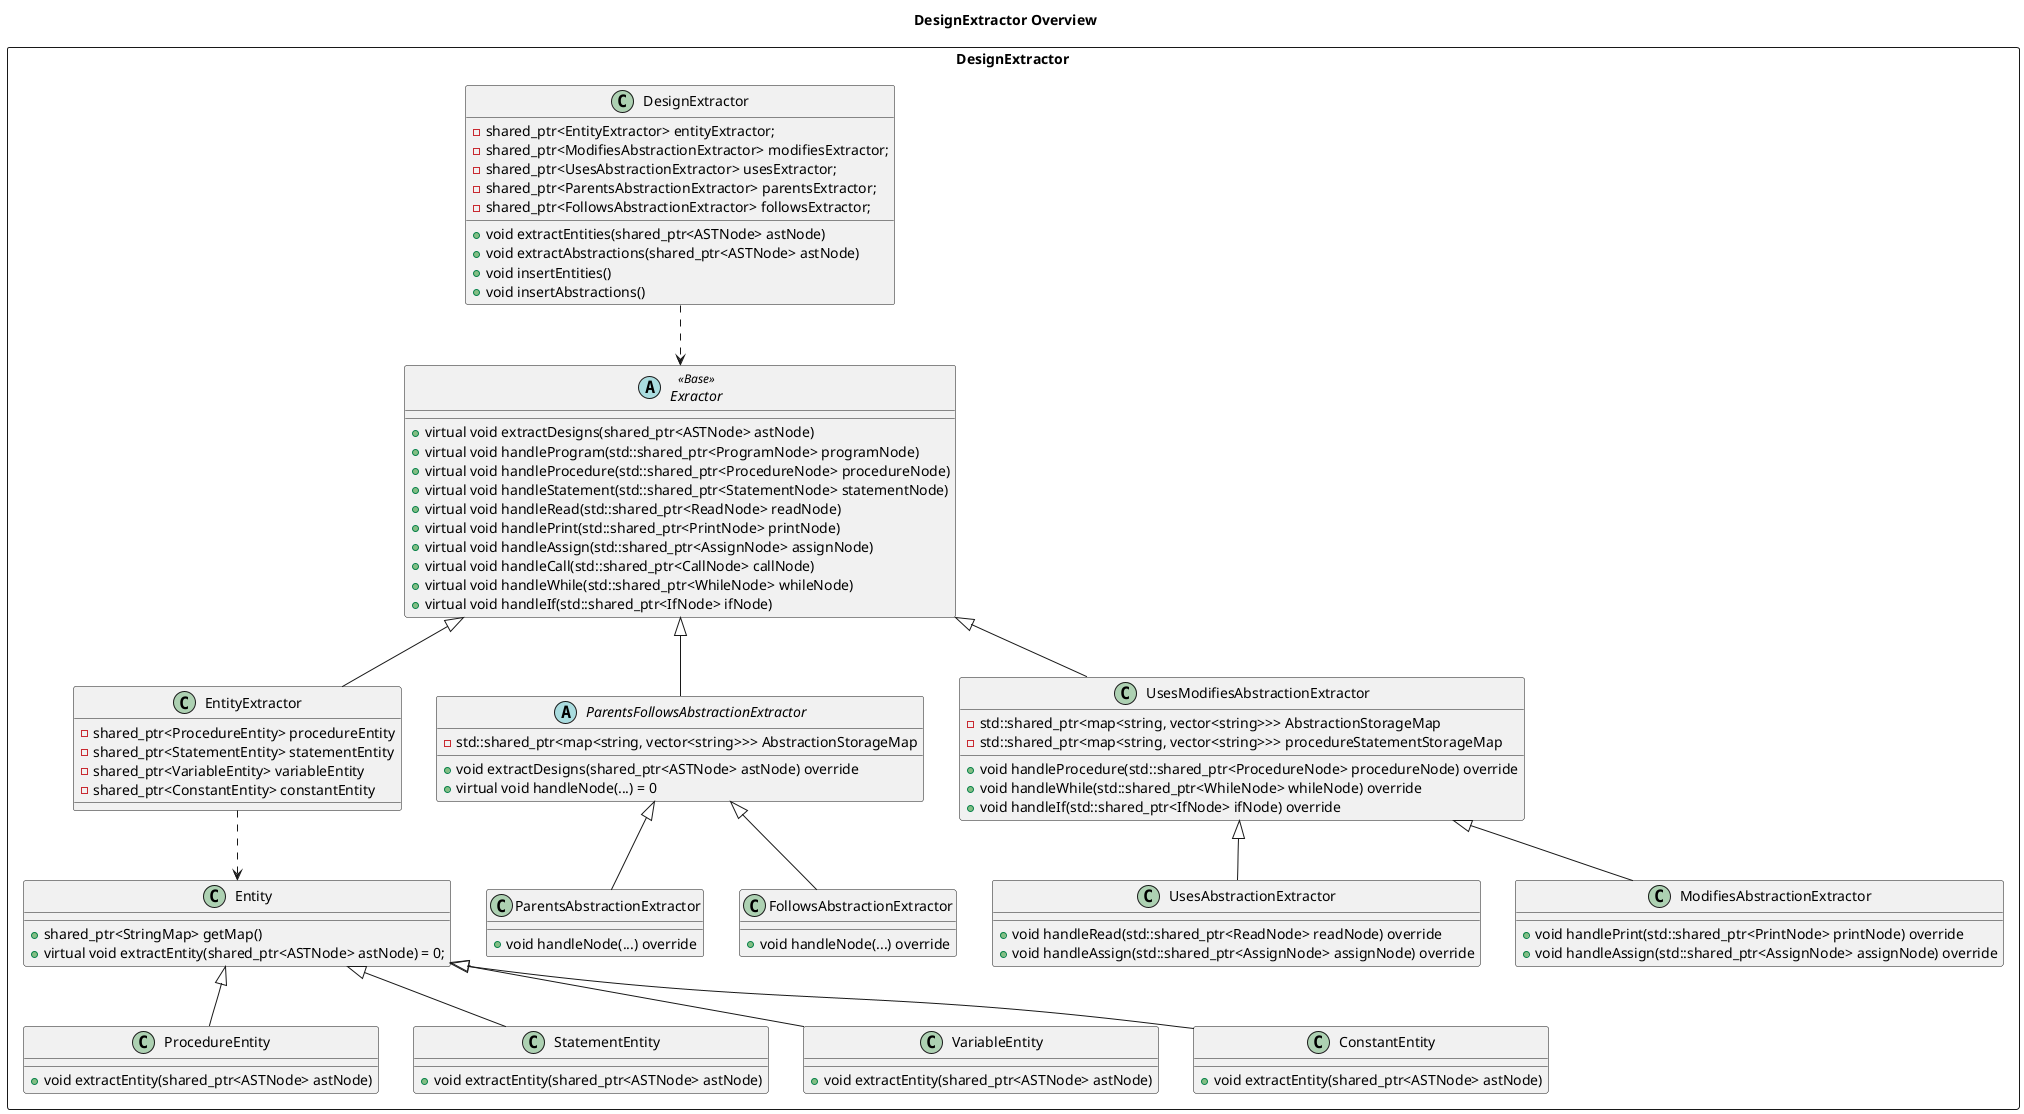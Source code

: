 @startuml

title DesignExtractor Overview

package DesignExtractor <<Rectangle>> {
    Class DesignExtractor {
        -shared_ptr<EntityExtractor> entityExtractor;
        -shared_ptr<ModifiesAbstractionExtractor> modifiesExtractor;
        -shared_ptr<UsesAbstractionExtractor> usesExtractor;
        -shared_ptr<ParentsAbstractionExtractor> parentsExtractor;
        -shared_ptr<FollowsAbstractionExtractor> followsExtractor;
        +void extractEntities(shared_ptr<ASTNode> astNode)
        +void extractAbstractions(shared_ptr<ASTNode> astNode)
        +void insertEntities()
        +void insertAbstractions()
    }

    Abstract Exractor <<Base>> {
        +virtual void extractDesigns(shared_ptr<ASTNode> astNode)
        +virtual void handleProgram(std::shared_ptr<ProgramNode> programNode)
        +virtual void handleProcedure(std::shared_ptr<ProcedureNode> procedureNode)
        +virtual void handleStatement(std::shared_ptr<StatementNode> statementNode)
        +virtual void handleRead(std::shared_ptr<ReadNode> readNode)
        +virtual void handlePrint(std::shared_ptr<PrintNode> printNode)
        +virtual void handleAssign(std::shared_ptr<AssignNode> assignNode)
        +virtual void handleCall(std::shared_ptr<CallNode> callNode)
        +virtual void handleWhile(std::shared_ptr<WhileNode> whileNode)
        +virtual void handleIf(std::shared_ptr<IfNode> ifNode)
    }
    Class EntityExtractor {
        -shared_ptr<ProcedureEntity> procedureEntity
        -shared_ptr<StatementEntity> statementEntity
        -shared_ptr<VariableEntity> variableEntity
        -shared_ptr<ConstantEntity> constantEntity
    }
    Abstract ParentsFollowsAbstractionExtractor {
        -std::shared_ptr<map<string, vector<string>>> AbstractionStorageMap
        +void extractDesigns(shared_ptr<ASTNode> astNode) override
        +virtual void handleNode(...) = 0
    }
    Class ParentsAbstractionExtractor {
        +void handleNode(...) override
    } 
    Class FollowsAbstractionExtractor {
        +void handleNode(...) override
    }
    Class UsesModifiesAbstractionExtractor {
        -std::shared_ptr<map<string, vector<string>>> AbstractionStorageMap
        -std::shared_ptr<map<string, vector<string>>> procedureStatementStorageMap
        +void handleProcedure(std::shared_ptr<ProcedureNode> procedureNode) override
        +void handleWhile(std::shared_ptr<WhileNode> whileNode) override
        +void handleIf(std::shared_ptr<IfNode> ifNode) override
    }
    Class UsesAbstractionExtractor {
        +void handleRead(std::shared_ptr<ReadNode> readNode) override
        +void handleAssign(std::shared_ptr<AssignNode> assignNode) override
    }
    Class ModifiesAbstractionExtractor {
        +void handlePrint(std::shared_ptr<PrintNode> printNode) override
        +void handleAssign(std::shared_ptr<AssignNode> assignNode) override
    }
    Class Entity {
        +shared_ptr<StringMap> getMap()
        +virtual void extractEntity(shared_ptr<ASTNode> astNode) = 0;
    }
    Class ProcedureEntity {
        +void extractEntity(shared_ptr<ASTNode> astNode)
    }
    Class StatementEntity{
        +void extractEntity(shared_ptr<ASTNode> astNode)
    }
    Class VariableEntity{
        +void extractEntity(shared_ptr<ASTNode> astNode)
    }
    Class ConstantEntity{
        +void extractEntity(shared_ptr<ASTNode> astNode)
    }

    DesignExtractor ..> Exractor
    Exractor <|-- EntityExtractor
    Exractor <|-- ParentsFollowsAbstractionExtractor
    Exractor <|-- UsesModifiesAbstractionExtractor
    ParentsFollowsAbstractionExtractor <|-- ParentsAbstractionExtractor
    ParentsFollowsAbstractionExtractor <|-- FollowsAbstractionExtractor
    UsesModifiesAbstractionExtractor <|-- UsesAbstractionExtractor
    UsesModifiesAbstractionExtractor <|-- ModifiesAbstractionExtractor
    EntityExtractor ..> Entity
    Entity <|-- ProcedureEntity
    Entity <|-- StatementEntity
    Entity <|-- VariableEntity
    Entity <|-- ConstantEntity


    
    
}
@enduml